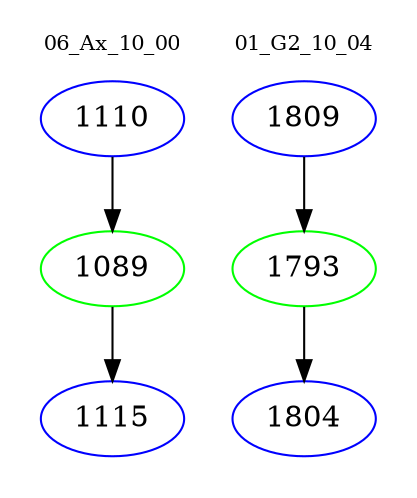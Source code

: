 digraph{
subgraph cluster_0 {
color = white
label = "06_Ax_10_00";
fontsize=10;
T0_1110 [label="1110", color="blue"]
T0_1110 -> T0_1089 [color="black"]
T0_1089 [label="1089", color="green"]
T0_1089 -> T0_1115 [color="black"]
T0_1115 [label="1115", color="blue"]
}
subgraph cluster_1 {
color = white
label = "01_G2_10_04";
fontsize=10;
T1_1809 [label="1809", color="blue"]
T1_1809 -> T1_1793 [color="black"]
T1_1793 [label="1793", color="green"]
T1_1793 -> T1_1804 [color="black"]
T1_1804 [label="1804", color="blue"]
}
}
